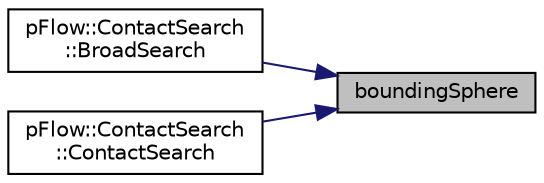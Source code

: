 digraph "boundingSphere"
{
 // LATEX_PDF_SIZE
  edge [fontname="Helvetica",fontsize="10",labelfontname="Helvetica",labelfontsize="10"];
  node [fontname="Helvetica",fontsize="10",shape=record];
  rankdir="RL";
  Node1 [label="boundingSphere",height=0.2,width=0.4,color="black", fillcolor="grey75", style="filled", fontcolor="black",tooltip=" "];
  Node1 -> Node2 [dir="back",color="midnightblue",fontsize="10",style="solid",fontname="Helvetica"];
  Node2 [label="pFlow::ContactSearch\l::BroadSearch",height=0.2,width=0.4,color="black", fillcolor="white", style="filled",URL="$classpFlow_1_1ContactSearch.html#a9b8b797bb562937bc89d63a074331a7b",tooltip=" "];
  Node1 -> Node3 [dir="back",color="midnightblue",fontsize="10",style="solid",fontname="Helvetica"];
  Node3 [label="pFlow::ContactSearch\l::ContactSearch",height=0.2,width=0.4,color="black", fillcolor="white", style="filled",URL="$classpFlow_1_1ContactSearch.html#af9dd514cd28edb2b83ffa07d78e89a77",tooltip=" "];
}
